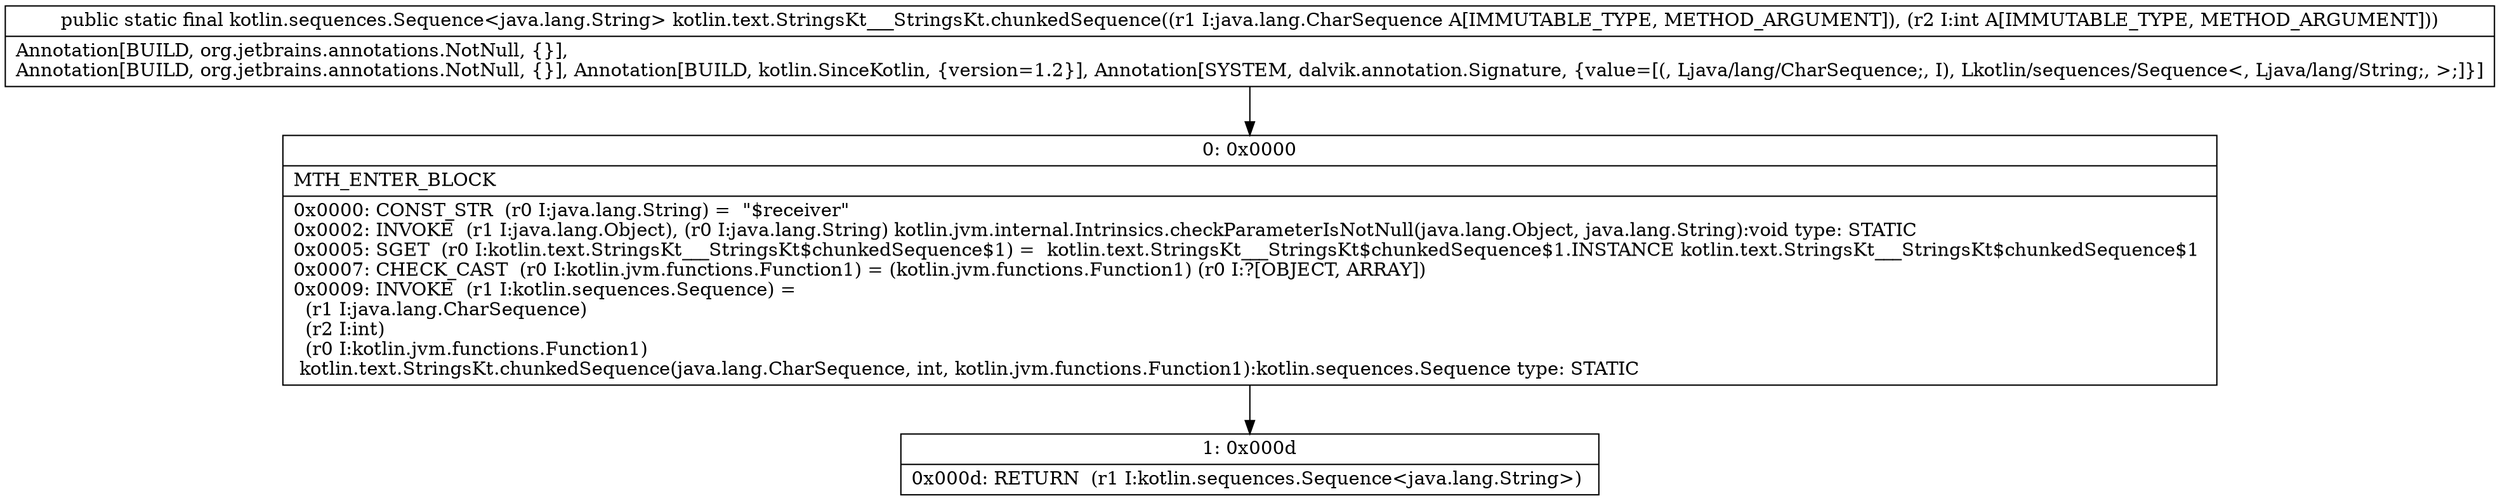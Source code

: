 digraph "CFG forkotlin.text.StringsKt___StringsKt.chunkedSequence(Ljava\/lang\/CharSequence;I)Lkotlin\/sequences\/Sequence;" {
Node_0 [shape=record,label="{0\:\ 0x0000|MTH_ENTER_BLOCK\l|0x0000: CONST_STR  (r0 I:java.lang.String) =  \"$receiver\" \l0x0002: INVOKE  (r1 I:java.lang.Object), (r0 I:java.lang.String) kotlin.jvm.internal.Intrinsics.checkParameterIsNotNull(java.lang.Object, java.lang.String):void type: STATIC \l0x0005: SGET  (r0 I:kotlin.text.StringsKt___StringsKt$chunkedSequence$1) =  kotlin.text.StringsKt___StringsKt$chunkedSequence$1.INSTANCE kotlin.text.StringsKt___StringsKt$chunkedSequence$1 \l0x0007: CHECK_CAST  (r0 I:kotlin.jvm.functions.Function1) = (kotlin.jvm.functions.Function1) (r0 I:?[OBJECT, ARRAY]) \l0x0009: INVOKE  (r1 I:kotlin.sequences.Sequence) = \l  (r1 I:java.lang.CharSequence)\l  (r2 I:int)\l  (r0 I:kotlin.jvm.functions.Function1)\l kotlin.text.StringsKt.chunkedSequence(java.lang.CharSequence, int, kotlin.jvm.functions.Function1):kotlin.sequences.Sequence type: STATIC \l}"];
Node_1 [shape=record,label="{1\:\ 0x000d|0x000d: RETURN  (r1 I:kotlin.sequences.Sequence\<java.lang.String\>) \l}"];
MethodNode[shape=record,label="{public static final kotlin.sequences.Sequence\<java.lang.String\> kotlin.text.StringsKt___StringsKt.chunkedSequence((r1 I:java.lang.CharSequence A[IMMUTABLE_TYPE, METHOD_ARGUMENT]), (r2 I:int A[IMMUTABLE_TYPE, METHOD_ARGUMENT]))  | Annotation[BUILD, org.jetbrains.annotations.NotNull, \{\}], \lAnnotation[BUILD, org.jetbrains.annotations.NotNull, \{\}], Annotation[BUILD, kotlin.SinceKotlin, \{version=1.2\}], Annotation[SYSTEM, dalvik.annotation.Signature, \{value=[(, Ljava\/lang\/CharSequence;, I), Lkotlin\/sequences\/Sequence\<, Ljava\/lang\/String;, \>;]\}]\l}"];
MethodNode -> Node_0;
Node_0 -> Node_1;
}

